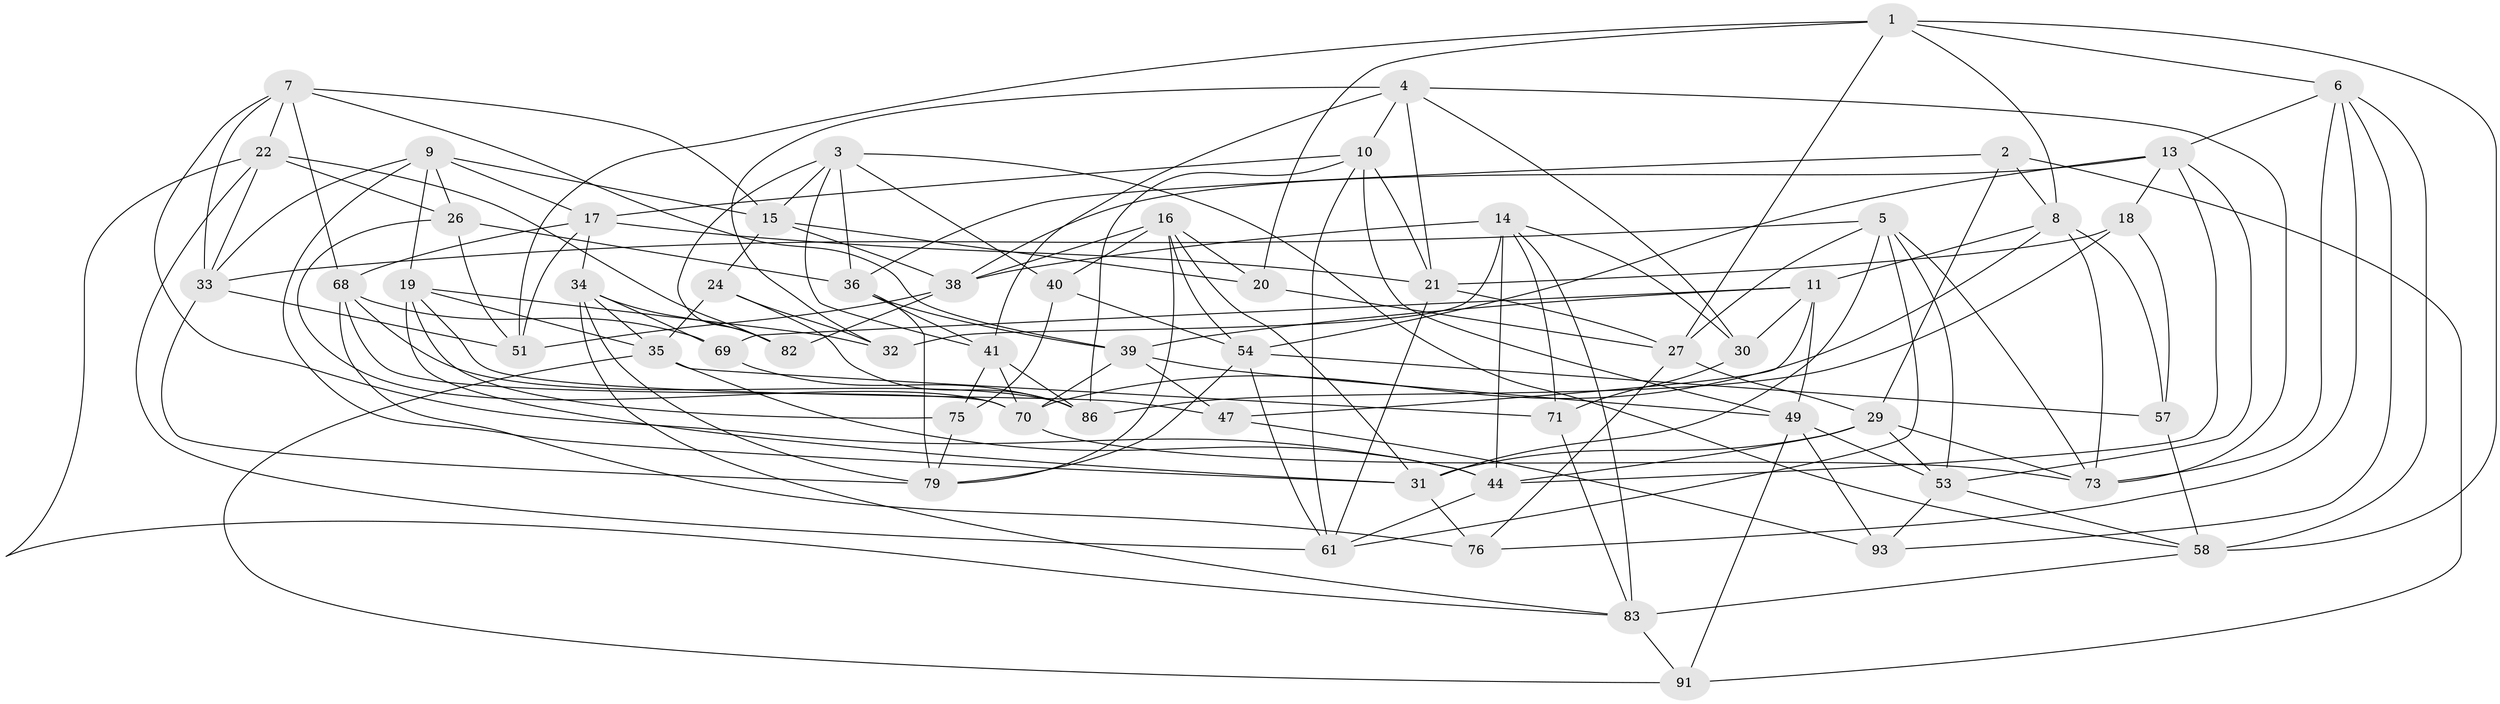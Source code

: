 // original degree distribution, {4: 1.0}
// Generated by graph-tools (version 1.1) at 2025/39/02/21/25 10:39:02]
// undirected, 58 vertices, 157 edges
graph export_dot {
graph [start="1"]
  node [color=gray90,style=filled];
  1 [super="+92"];
  2;
  3 [super="+100"];
  4 [super="+99"];
  5 [super="+25"];
  6 [super="+74"];
  7 [super="+12"];
  8 [super="+23"];
  9 [super="+28"];
  10 [super="+78"];
  11 [super="+55"];
  13 [super="+77"];
  14 [super="+37"];
  15 [super="+85"];
  16 [super="+56"];
  17 [super="+88"];
  18;
  19 [super="+62"];
  20;
  21 [super="+46"];
  22 [super="+60"];
  24;
  26 [super="+48"];
  27 [super="+45"];
  29 [super="+50"];
  30;
  31 [super="+43"];
  32;
  33 [super="+42"];
  34 [super="+52"];
  35 [super="+64"];
  36 [super="+72"];
  38 [super="+66"];
  39 [super="+67"];
  40;
  41 [super="+63"];
  44 [super="+59"];
  47;
  49 [super="+94"];
  51 [super="+90"];
  53 [super="+84"];
  54 [super="+98"];
  57;
  58 [super="+81"];
  61 [super="+65"];
  68 [super="+80"];
  69;
  70 [super="+97"];
  71;
  73 [super="+87"];
  75;
  76;
  79 [super="+89"];
  82;
  83 [super="+95"];
  86 [super="+96"];
  91;
  93;
  1 -- 8;
  1 -- 58;
  1 -- 27;
  1 -- 51;
  1 -- 20;
  1 -- 6;
  2 -- 91;
  2 -- 36;
  2 -- 8;
  2 -- 29;
  3 -- 82;
  3 -- 40;
  3 -- 15;
  3 -- 41;
  3 -- 58;
  3 -- 36;
  4 -- 10;
  4 -- 30;
  4 -- 32;
  4 -- 41;
  4 -- 21;
  4 -- 73;
  5 -- 61;
  5 -- 33;
  5 -- 31;
  5 -- 73;
  5 -- 53;
  5 -- 27;
  6 -- 73;
  6 -- 93;
  6 -- 58;
  6 -- 76;
  6 -- 13;
  7 -- 22;
  7 -- 39;
  7 -- 68;
  7 -- 33;
  7 -- 44;
  7 -- 15;
  8 -- 73;
  8 -- 57;
  8 -- 11;
  8 -- 70;
  9 -- 19;
  9 -- 33;
  9 -- 17;
  9 -- 31;
  9 -- 15;
  9 -- 26;
  10 -- 49;
  10 -- 61;
  10 -- 86;
  10 -- 21;
  10 -- 17;
  11 -- 69;
  11 -- 30;
  11 -- 39;
  11 -- 49;
  11 -- 47;
  13 -- 18;
  13 -- 54;
  13 -- 44;
  13 -- 38;
  13 -- 53;
  14 -- 83;
  14 -- 71;
  14 -- 30;
  14 -- 32;
  14 -- 38;
  14 -- 44;
  15 -- 24;
  15 -- 38;
  15 -- 20;
  16 -- 31;
  16 -- 20;
  16 -- 40;
  16 -- 79;
  16 -- 38;
  16 -- 54;
  17 -- 68;
  17 -- 21;
  17 -- 34;
  17 -- 51;
  18 -- 57;
  18 -- 21;
  18 -- 86;
  19 -- 32;
  19 -- 47;
  19 -- 75;
  19 -- 31;
  19 -- 35;
  20 -- 27;
  21 -- 61;
  21 -- 27;
  22 -- 26;
  22 -- 82;
  22 -- 61;
  22 -- 33;
  22 -- 83;
  24 -- 35;
  24 -- 32;
  24 -- 86;
  26 -- 51 [weight=2];
  26 -- 36;
  26 -- 70;
  27 -- 76;
  27 -- 29;
  29 -- 44;
  29 -- 31;
  29 -- 73;
  29 -- 53;
  30 -- 71;
  31 -- 76;
  33 -- 51;
  33 -- 79;
  34 -- 69;
  34 -- 35;
  34 -- 83;
  34 -- 82;
  34 -- 79;
  35 -- 44;
  35 -- 91;
  35 -- 71;
  36 -- 39;
  36 -- 79;
  36 -- 41;
  38 -- 82;
  38 -- 51;
  39 -- 47;
  39 -- 49;
  39 -- 70;
  40 -- 54;
  40 -- 75;
  41 -- 75;
  41 -- 86;
  41 -- 70;
  44 -- 61;
  47 -- 93;
  49 -- 91;
  49 -- 93;
  49 -- 53;
  53 -- 58;
  53 -- 93;
  54 -- 61;
  54 -- 57;
  54 -- 79;
  57 -- 58;
  58 -- 83;
  68 -- 69;
  68 -- 86;
  68 -- 76;
  68 -- 70;
  69 -- 86;
  70 -- 73;
  71 -- 83;
  75 -- 79;
  83 -- 91;
}
